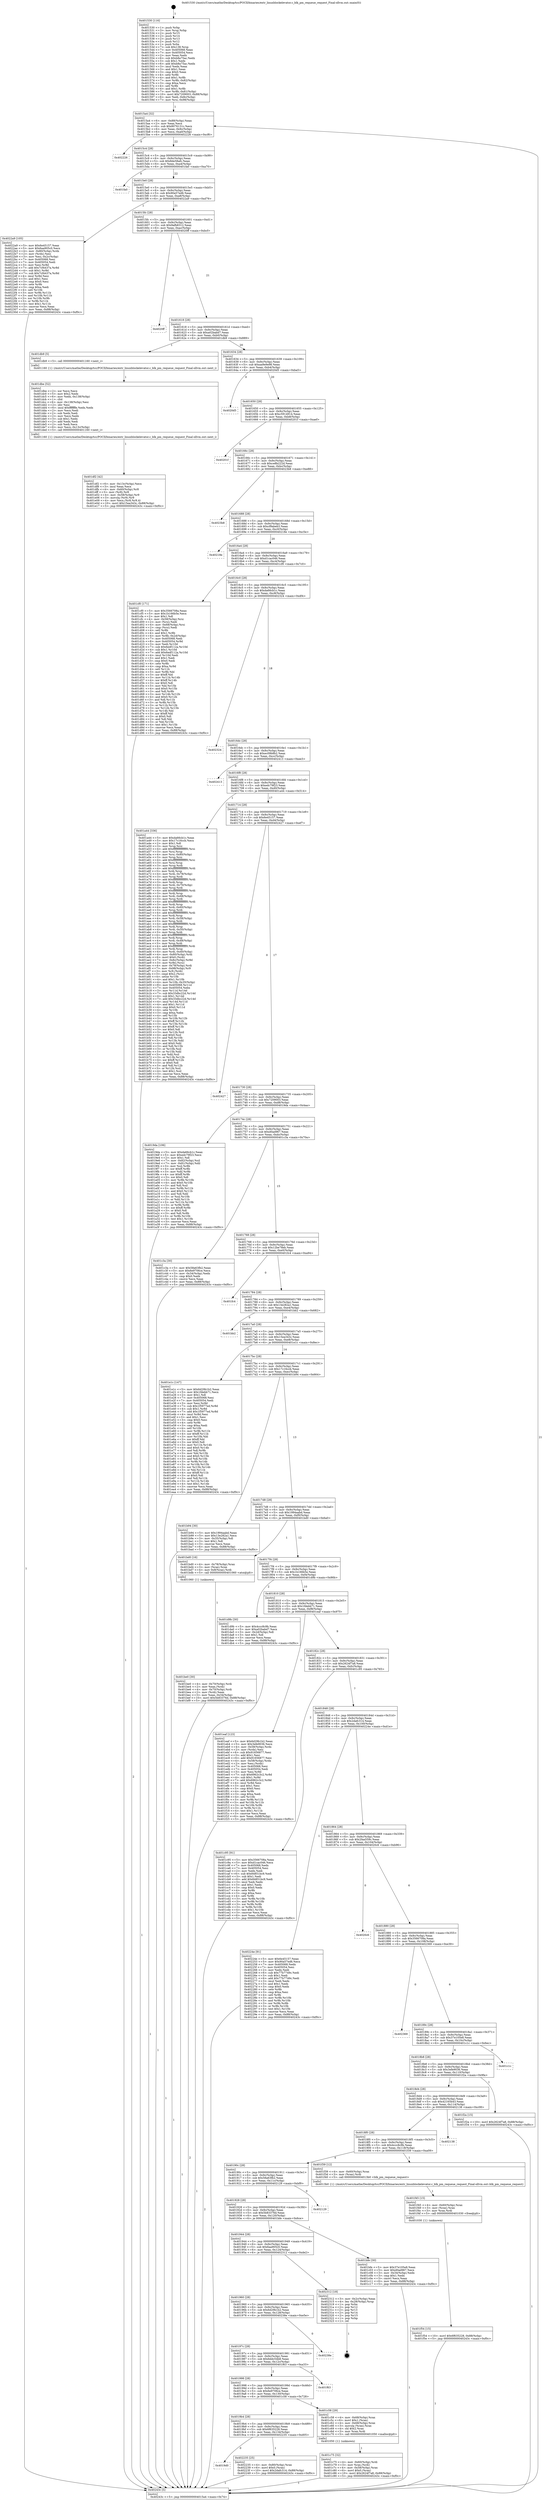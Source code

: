digraph "0x401530" {
  label = "0x401530 (/mnt/c/Users/mathe/Desktop/tcc/POCII/binaries/extr_linuxblockelevator.c_blk_pm_requeue_request_Final-ollvm.out::main(0))"
  labelloc = "t"
  node[shape=record]

  Entry [label="",width=0.3,height=0.3,shape=circle,fillcolor=black,style=filled]
  "0x4015a4" [label="{
     0x4015a4 [32]\l
     | [instrs]\l
     &nbsp;&nbsp;0x4015a4 \<+6\>: mov -0x88(%rbp),%eax\l
     &nbsp;&nbsp;0x4015aa \<+2\>: mov %eax,%ecx\l
     &nbsp;&nbsp;0x4015ac \<+6\>: sub $0x8076131c,%ecx\l
     &nbsp;&nbsp;0x4015b2 \<+6\>: mov %eax,-0x9c(%rbp)\l
     &nbsp;&nbsp;0x4015b8 \<+6\>: mov %ecx,-0xa0(%rbp)\l
     &nbsp;&nbsp;0x4015be \<+6\>: je 0000000000402226 \<main+0xcf6\>\l
  }"]
  "0x402226" [label="{
     0x402226\l
  }", style=dashed]
  "0x4015c4" [label="{
     0x4015c4 [28]\l
     | [instrs]\l
     &nbsp;&nbsp;0x4015c4 \<+5\>: jmp 00000000004015c9 \<main+0x99\>\l
     &nbsp;&nbsp;0x4015c9 \<+6\>: mov -0x9c(%rbp),%eax\l
     &nbsp;&nbsp;0x4015cf \<+5\>: sub $0x8de58afc,%eax\l
     &nbsp;&nbsp;0x4015d4 \<+6\>: mov %eax,-0xa4(%rbp)\l
     &nbsp;&nbsp;0x4015da \<+6\>: je 0000000000401fa0 \<main+0xa70\>\l
  }"]
  Exit [label="",width=0.3,height=0.3,shape=circle,fillcolor=black,style=filled,peripheries=2]
  "0x401fa0" [label="{
     0x401fa0\l
  }", style=dashed]
  "0x4015e0" [label="{
     0x4015e0 [28]\l
     | [instrs]\l
     &nbsp;&nbsp;0x4015e0 \<+5\>: jmp 00000000004015e5 \<main+0xb5\>\l
     &nbsp;&nbsp;0x4015e5 \<+6\>: mov -0x9c(%rbp),%eax\l
     &nbsp;&nbsp;0x4015eb \<+5\>: sub $0x90a57ed6,%eax\l
     &nbsp;&nbsp;0x4015f0 \<+6\>: mov %eax,-0xa8(%rbp)\l
     &nbsp;&nbsp;0x4015f6 \<+6\>: je 00000000004022a9 \<main+0xd79\>\l
  }"]
  "0x4019d0" [label="{
     0x4019d0\l
  }", style=dashed]
  "0x4022a9" [label="{
     0x4022a9 [105]\l
     | [instrs]\l
     &nbsp;&nbsp;0x4022a9 \<+5\>: mov $0x6e45157,%eax\l
     &nbsp;&nbsp;0x4022ae \<+5\>: mov $0x6aa905c0,%ecx\l
     &nbsp;&nbsp;0x4022b3 \<+4\>: mov -0x80(%rbp),%rdx\l
     &nbsp;&nbsp;0x4022b7 \<+2\>: mov (%rdx),%esi\l
     &nbsp;&nbsp;0x4022b9 \<+3\>: mov %esi,-0x2c(%rbp)\l
     &nbsp;&nbsp;0x4022bc \<+7\>: mov 0x405068,%esi\l
     &nbsp;&nbsp;0x4022c3 \<+7\>: mov 0x405054,%edi\l
     &nbsp;&nbsp;0x4022ca \<+3\>: mov %esi,%r8d\l
     &nbsp;&nbsp;0x4022cd \<+7\>: add $0x7cf4437a,%r8d\l
     &nbsp;&nbsp;0x4022d4 \<+4\>: sub $0x1,%r8d\l
     &nbsp;&nbsp;0x4022d8 \<+7\>: sub $0x7cf4437a,%r8d\l
     &nbsp;&nbsp;0x4022df \<+4\>: imul %r8d,%esi\l
     &nbsp;&nbsp;0x4022e3 \<+3\>: and $0x1,%esi\l
     &nbsp;&nbsp;0x4022e6 \<+3\>: cmp $0x0,%esi\l
     &nbsp;&nbsp;0x4022e9 \<+4\>: sete %r9b\l
     &nbsp;&nbsp;0x4022ed \<+3\>: cmp $0xa,%edi\l
     &nbsp;&nbsp;0x4022f0 \<+4\>: setl %r10b\l
     &nbsp;&nbsp;0x4022f4 \<+3\>: mov %r9b,%r11b\l
     &nbsp;&nbsp;0x4022f7 \<+3\>: and %r10b,%r11b\l
     &nbsp;&nbsp;0x4022fa \<+3\>: xor %r10b,%r9b\l
     &nbsp;&nbsp;0x4022fd \<+3\>: or %r9b,%r11b\l
     &nbsp;&nbsp;0x402300 \<+4\>: test $0x1,%r11b\l
     &nbsp;&nbsp;0x402304 \<+3\>: cmovne %ecx,%eax\l
     &nbsp;&nbsp;0x402307 \<+6\>: mov %eax,-0x88(%rbp)\l
     &nbsp;&nbsp;0x40230d \<+5\>: jmp 000000000040243c \<main+0xf0c\>\l
  }"]
  "0x4015fc" [label="{
     0x4015fc [28]\l
     | [instrs]\l
     &nbsp;&nbsp;0x4015fc \<+5\>: jmp 0000000000401601 \<main+0xd1\>\l
     &nbsp;&nbsp;0x401601 \<+6\>: mov -0x9c(%rbp),%eax\l
     &nbsp;&nbsp;0x401607 \<+5\>: sub $0x9afb8312,%eax\l
     &nbsp;&nbsp;0x40160c \<+6\>: mov %eax,-0xac(%rbp)\l
     &nbsp;&nbsp;0x401612 \<+6\>: je 00000000004020ff \<main+0xbcf\>\l
  }"]
  "0x402235" [label="{
     0x402235 [25]\l
     | [instrs]\l
     &nbsp;&nbsp;0x402235 \<+4\>: mov -0x80(%rbp),%rax\l
     &nbsp;&nbsp;0x402239 \<+6\>: movl $0x0,(%rax)\l
     &nbsp;&nbsp;0x40223f \<+10\>: movl $0x2dafc314,-0x88(%rbp)\l
     &nbsp;&nbsp;0x402249 \<+5\>: jmp 000000000040243c \<main+0xf0c\>\l
  }"]
  "0x4020ff" [label="{
     0x4020ff\l
  }", style=dashed]
  "0x401618" [label="{
     0x401618 [28]\l
     | [instrs]\l
     &nbsp;&nbsp;0x401618 \<+5\>: jmp 000000000040161d \<main+0xed\>\l
     &nbsp;&nbsp;0x40161d \<+6\>: mov -0x9c(%rbp),%eax\l
     &nbsp;&nbsp;0x401623 \<+5\>: sub $0xa02babd7,%eax\l
     &nbsp;&nbsp;0x401628 \<+6\>: mov %eax,-0xb0(%rbp)\l
     &nbsp;&nbsp;0x40162e \<+6\>: je 0000000000401db9 \<main+0x889\>\l
  }"]
  "0x401f54" [label="{
     0x401f54 [15]\l
     | [instrs]\l
     &nbsp;&nbsp;0x401f54 \<+10\>: movl $0x6f635228,-0x88(%rbp)\l
     &nbsp;&nbsp;0x401f5e \<+5\>: jmp 000000000040243c \<main+0xf0c\>\l
  }"]
  "0x401db9" [label="{
     0x401db9 [5]\l
     | [instrs]\l
     &nbsp;&nbsp;0x401db9 \<+5\>: call 0000000000401160 \<next_i\>\l
     | [calls]\l
     &nbsp;&nbsp;0x401160 \{1\} (/mnt/c/Users/mathe/Desktop/tcc/POCII/binaries/extr_linuxblockelevator.c_blk_pm_requeue_request_Final-ollvm.out::next_i)\l
  }"]
  "0x401634" [label="{
     0x401634 [28]\l
     | [instrs]\l
     &nbsp;&nbsp;0x401634 \<+5\>: jmp 0000000000401639 \<main+0x109\>\l
     &nbsp;&nbsp;0x401639 \<+6\>: mov -0x9c(%rbp),%eax\l
     &nbsp;&nbsp;0x40163f \<+5\>: sub $0xaa9e9e98,%eax\l
     &nbsp;&nbsp;0x401644 \<+6\>: mov %eax,-0xb4(%rbp)\l
     &nbsp;&nbsp;0x40164a \<+6\>: je 00000000004020d5 \<main+0xba5\>\l
  }"]
  "0x401f45" [label="{
     0x401f45 [15]\l
     | [instrs]\l
     &nbsp;&nbsp;0x401f45 \<+4\>: mov -0x60(%rbp),%rax\l
     &nbsp;&nbsp;0x401f49 \<+3\>: mov (%rax),%rax\l
     &nbsp;&nbsp;0x401f4c \<+3\>: mov %rax,%rdi\l
     &nbsp;&nbsp;0x401f4f \<+5\>: call 0000000000401030 \<free@plt\>\l
     | [calls]\l
     &nbsp;&nbsp;0x401030 \{1\} (unknown)\l
  }"]
  "0x4020d5" [label="{
     0x4020d5\l
  }", style=dashed]
  "0x401650" [label="{
     0x401650 [28]\l
     | [instrs]\l
     &nbsp;&nbsp;0x401650 \<+5\>: jmp 0000000000401655 \<main+0x125\>\l
     &nbsp;&nbsp;0x401655 \<+6\>: mov -0x9c(%rbp),%eax\l
     &nbsp;&nbsp;0x40165b \<+5\>: sub $0xc5914914,%eax\l
     &nbsp;&nbsp;0x401660 \<+6\>: mov %eax,-0xb8(%rbp)\l
     &nbsp;&nbsp;0x401666 \<+6\>: je 000000000040201f \<main+0xaef\>\l
  }"]
  "0x401df2" [label="{
     0x401df2 [42]\l
     | [instrs]\l
     &nbsp;&nbsp;0x401df2 \<+6\>: mov -0x13c(%rbp),%ecx\l
     &nbsp;&nbsp;0x401df8 \<+3\>: imul %eax,%ecx\l
     &nbsp;&nbsp;0x401dfb \<+4\>: mov -0x60(%rbp),%r8\l
     &nbsp;&nbsp;0x401dff \<+3\>: mov (%r8),%r8\l
     &nbsp;&nbsp;0x401e02 \<+4\>: mov -0x58(%rbp),%r9\l
     &nbsp;&nbsp;0x401e06 \<+3\>: movslq (%r9),%r9\l
     &nbsp;&nbsp;0x401e09 \<+4\>: mov %ecx,(%r8,%r9,4)\l
     &nbsp;&nbsp;0x401e0d \<+10\>: movl $0x15ea343c,-0x88(%rbp)\l
     &nbsp;&nbsp;0x401e17 \<+5\>: jmp 000000000040243c \<main+0xf0c\>\l
  }"]
  "0x40201f" [label="{
     0x40201f\l
  }", style=dashed]
  "0x40166c" [label="{
     0x40166c [28]\l
     | [instrs]\l
     &nbsp;&nbsp;0x40166c \<+5\>: jmp 0000000000401671 \<main+0x141\>\l
     &nbsp;&nbsp;0x401671 \<+6\>: mov -0x9c(%rbp),%eax\l
     &nbsp;&nbsp;0x401677 \<+5\>: sub $0xce8b222d,%eax\l
     &nbsp;&nbsp;0x40167c \<+6\>: mov %eax,-0xbc(%rbp)\l
     &nbsp;&nbsp;0x401682 \<+6\>: je 00000000004023b8 \<main+0xe88\>\l
  }"]
  "0x401dbe" [label="{
     0x401dbe [52]\l
     | [instrs]\l
     &nbsp;&nbsp;0x401dbe \<+2\>: xor %ecx,%ecx\l
     &nbsp;&nbsp;0x401dc0 \<+5\>: mov $0x2,%edx\l
     &nbsp;&nbsp;0x401dc5 \<+6\>: mov %edx,-0x138(%rbp)\l
     &nbsp;&nbsp;0x401dcb \<+1\>: cltd\l
     &nbsp;&nbsp;0x401dcc \<+6\>: mov -0x138(%rbp),%esi\l
     &nbsp;&nbsp;0x401dd2 \<+2\>: idiv %esi\l
     &nbsp;&nbsp;0x401dd4 \<+6\>: imul $0xfffffffe,%edx,%edx\l
     &nbsp;&nbsp;0x401dda \<+2\>: mov %ecx,%edi\l
     &nbsp;&nbsp;0x401ddc \<+2\>: sub %edx,%edi\l
     &nbsp;&nbsp;0x401dde \<+2\>: mov %ecx,%edx\l
     &nbsp;&nbsp;0x401de0 \<+3\>: sub $0x1,%edx\l
     &nbsp;&nbsp;0x401de3 \<+2\>: add %edx,%edi\l
     &nbsp;&nbsp;0x401de5 \<+2\>: sub %edi,%ecx\l
     &nbsp;&nbsp;0x401de7 \<+6\>: mov %ecx,-0x13c(%rbp)\l
     &nbsp;&nbsp;0x401ded \<+5\>: call 0000000000401160 \<next_i\>\l
     | [calls]\l
     &nbsp;&nbsp;0x401160 \{1\} (/mnt/c/Users/mathe/Desktop/tcc/POCII/binaries/extr_linuxblockelevator.c_blk_pm_requeue_request_Final-ollvm.out::next_i)\l
  }"]
  "0x4023b8" [label="{
     0x4023b8\l
  }", style=dashed]
  "0x401688" [label="{
     0x401688 [28]\l
     | [instrs]\l
     &nbsp;&nbsp;0x401688 \<+5\>: jmp 000000000040168d \<main+0x15d\>\l
     &nbsp;&nbsp;0x40168d \<+6\>: mov -0x9c(%rbp),%eax\l
     &nbsp;&nbsp;0x401693 \<+5\>: sub $0xcf9abeb3,%eax\l
     &nbsp;&nbsp;0x401698 \<+6\>: mov %eax,-0xc0(%rbp)\l
     &nbsp;&nbsp;0x40169e \<+6\>: je 000000000040218e \<main+0xc5e\>\l
  }"]
  "0x401c75" [label="{
     0x401c75 [32]\l
     | [instrs]\l
     &nbsp;&nbsp;0x401c75 \<+4\>: mov -0x60(%rbp),%rdi\l
     &nbsp;&nbsp;0x401c79 \<+3\>: mov %rax,(%rdi)\l
     &nbsp;&nbsp;0x401c7c \<+4\>: mov -0x58(%rbp),%rax\l
     &nbsp;&nbsp;0x401c80 \<+6\>: movl $0x0,(%rax)\l
     &nbsp;&nbsp;0x401c86 \<+10\>: movl $0x2624f7a8,-0x88(%rbp)\l
     &nbsp;&nbsp;0x401c90 \<+5\>: jmp 000000000040243c \<main+0xf0c\>\l
  }"]
  "0x40218e" [label="{
     0x40218e\l
  }", style=dashed]
  "0x4016a4" [label="{
     0x4016a4 [28]\l
     | [instrs]\l
     &nbsp;&nbsp;0x4016a4 \<+5\>: jmp 00000000004016a9 \<main+0x179\>\l
     &nbsp;&nbsp;0x4016a9 \<+6\>: mov -0x9c(%rbp),%eax\l
     &nbsp;&nbsp;0x4016af \<+5\>: sub $0xd1cac046,%eax\l
     &nbsp;&nbsp;0x4016b4 \<+6\>: mov %eax,-0xc4(%rbp)\l
     &nbsp;&nbsp;0x4016ba \<+6\>: je 0000000000401cf0 \<main+0x7c0\>\l
  }"]
  "0x4019b4" [label="{
     0x4019b4 [28]\l
     | [instrs]\l
     &nbsp;&nbsp;0x4019b4 \<+5\>: jmp 00000000004019b9 \<main+0x489\>\l
     &nbsp;&nbsp;0x4019b9 \<+6\>: mov -0x9c(%rbp),%eax\l
     &nbsp;&nbsp;0x4019bf \<+5\>: sub $0x6f635228,%eax\l
     &nbsp;&nbsp;0x4019c4 \<+6\>: mov %eax,-0x134(%rbp)\l
     &nbsp;&nbsp;0x4019ca \<+6\>: je 0000000000402235 \<main+0xd05\>\l
  }"]
  "0x401cf0" [label="{
     0x401cf0 [171]\l
     | [instrs]\l
     &nbsp;&nbsp;0x401cf0 \<+5\>: mov $0x3566708a,%eax\l
     &nbsp;&nbsp;0x401cf5 \<+5\>: mov $0x1b166b5e,%ecx\l
     &nbsp;&nbsp;0x401cfa \<+2\>: mov $0x1,%dl\l
     &nbsp;&nbsp;0x401cfc \<+4\>: mov -0x58(%rbp),%rsi\l
     &nbsp;&nbsp;0x401d00 \<+2\>: mov (%rsi),%edi\l
     &nbsp;&nbsp;0x401d02 \<+4\>: mov -0x68(%rbp),%rsi\l
     &nbsp;&nbsp;0x401d06 \<+2\>: cmp (%rsi),%edi\l
     &nbsp;&nbsp;0x401d08 \<+4\>: setl %r8b\l
     &nbsp;&nbsp;0x401d0c \<+4\>: and $0x1,%r8b\l
     &nbsp;&nbsp;0x401d10 \<+4\>: mov %r8b,-0x2d(%rbp)\l
     &nbsp;&nbsp;0x401d14 \<+7\>: mov 0x405068,%edi\l
     &nbsp;&nbsp;0x401d1b \<+8\>: mov 0x405054,%r9d\l
     &nbsp;&nbsp;0x401d23 \<+3\>: mov %edi,%r10d\l
     &nbsp;&nbsp;0x401d26 \<+7\>: sub $0x6edf112a,%r10d\l
     &nbsp;&nbsp;0x401d2d \<+4\>: sub $0x1,%r10d\l
     &nbsp;&nbsp;0x401d31 \<+7\>: add $0x6edf112a,%r10d\l
     &nbsp;&nbsp;0x401d38 \<+4\>: imul %r10d,%edi\l
     &nbsp;&nbsp;0x401d3c \<+3\>: and $0x1,%edi\l
     &nbsp;&nbsp;0x401d3f \<+3\>: cmp $0x0,%edi\l
     &nbsp;&nbsp;0x401d42 \<+4\>: sete %r8b\l
     &nbsp;&nbsp;0x401d46 \<+4\>: cmp $0xa,%r9d\l
     &nbsp;&nbsp;0x401d4a \<+4\>: setl %r11b\l
     &nbsp;&nbsp;0x401d4e \<+3\>: mov %r8b,%bl\l
     &nbsp;&nbsp;0x401d51 \<+3\>: xor $0xff,%bl\l
     &nbsp;&nbsp;0x401d54 \<+3\>: mov %r11b,%r14b\l
     &nbsp;&nbsp;0x401d57 \<+4\>: xor $0xff,%r14b\l
     &nbsp;&nbsp;0x401d5b \<+3\>: xor $0x0,%dl\l
     &nbsp;&nbsp;0x401d5e \<+3\>: mov %bl,%r15b\l
     &nbsp;&nbsp;0x401d61 \<+4\>: and $0x0,%r15b\l
     &nbsp;&nbsp;0x401d65 \<+3\>: and %dl,%r8b\l
     &nbsp;&nbsp;0x401d68 \<+3\>: mov %r14b,%r12b\l
     &nbsp;&nbsp;0x401d6b \<+4\>: and $0x0,%r12b\l
     &nbsp;&nbsp;0x401d6f \<+3\>: and %dl,%r11b\l
     &nbsp;&nbsp;0x401d72 \<+3\>: or %r8b,%r15b\l
     &nbsp;&nbsp;0x401d75 \<+3\>: or %r11b,%r12b\l
     &nbsp;&nbsp;0x401d78 \<+3\>: xor %r12b,%r15b\l
     &nbsp;&nbsp;0x401d7b \<+3\>: or %r14b,%bl\l
     &nbsp;&nbsp;0x401d7e \<+3\>: xor $0xff,%bl\l
     &nbsp;&nbsp;0x401d81 \<+3\>: or $0x0,%dl\l
     &nbsp;&nbsp;0x401d84 \<+2\>: and %dl,%bl\l
     &nbsp;&nbsp;0x401d86 \<+3\>: or %bl,%r15b\l
     &nbsp;&nbsp;0x401d89 \<+4\>: test $0x1,%r15b\l
     &nbsp;&nbsp;0x401d8d \<+3\>: cmovne %ecx,%eax\l
     &nbsp;&nbsp;0x401d90 \<+6\>: mov %eax,-0x88(%rbp)\l
     &nbsp;&nbsp;0x401d96 \<+5\>: jmp 000000000040243c \<main+0xf0c\>\l
  }"]
  "0x4016c0" [label="{
     0x4016c0 [28]\l
     | [instrs]\l
     &nbsp;&nbsp;0x4016c0 \<+5\>: jmp 00000000004016c5 \<main+0x195\>\l
     &nbsp;&nbsp;0x4016c5 \<+6\>: mov -0x9c(%rbp),%eax\l
     &nbsp;&nbsp;0x4016cb \<+5\>: sub $0xda66cb1c,%eax\l
     &nbsp;&nbsp;0x4016d0 \<+6\>: mov %eax,-0xc8(%rbp)\l
     &nbsp;&nbsp;0x4016d6 \<+6\>: je 0000000000402324 \<main+0xdf4\>\l
  }"]
  "0x401c58" [label="{
     0x401c58 [29]\l
     | [instrs]\l
     &nbsp;&nbsp;0x401c58 \<+4\>: mov -0x68(%rbp),%rax\l
     &nbsp;&nbsp;0x401c5c \<+6\>: movl $0x1,(%rax)\l
     &nbsp;&nbsp;0x401c62 \<+4\>: mov -0x68(%rbp),%rax\l
     &nbsp;&nbsp;0x401c66 \<+3\>: movslq (%rax),%rax\l
     &nbsp;&nbsp;0x401c69 \<+4\>: shl $0x2,%rax\l
     &nbsp;&nbsp;0x401c6d \<+3\>: mov %rax,%rdi\l
     &nbsp;&nbsp;0x401c70 \<+5\>: call 0000000000401050 \<malloc@plt\>\l
     | [calls]\l
     &nbsp;&nbsp;0x401050 \{1\} (unknown)\l
  }"]
  "0x402324" [label="{
     0x402324\l
  }", style=dashed]
  "0x4016dc" [label="{
     0x4016dc [28]\l
     | [instrs]\l
     &nbsp;&nbsp;0x4016dc \<+5\>: jmp 00000000004016e1 \<main+0x1b1\>\l
     &nbsp;&nbsp;0x4016e1 \<+6\>: mov -0x9c(%rbp),%eax\l
     &nbsp;&nbsp;0x4016e7 \<+5\>: sub $0xec09b8b2,%eax\l
     &nbsp;&nbsp;0x4016ec \<+6\>: mov %eax,-0xcc(%rbp)\l
     &nbsp;&nbsp;0x4016f2 \<+6\>: je 0000000000402413 \<main+0xee3\>\l
  }"]
  "0x401998" [label="{
     0x401998 [28]\l
     | [instrs]\l
     &nbsp;&nbsp;0x401998 \<+5\>: jmp 000000000040199d \<main+0x46d\>\l
     &nbsp;&nbsp;0x40199d \<+6\>: mov -0x9c(%rbp),%eax\l
     &nbsp;&nbsp;0x4019a3 \<+5\>: sub $0x6e9706ce,%eax\l
     &nbsp;&nbsp;0x4019a8 \<+6\>: mov %eax,-0x130(%rbp)\l
     &nbsp;&nbsp;0x4019ae \<+6\>: je 0000000000401c58 \<main+0x728\>\l
  }"]
  "0x402413" [label="{
     0x402413\l
  }", style=dashed]
  "0x4016f8" [label="{
     0x4016f8 [28]\l
     | [instrs]\l
     &nbsp;&nbsp;0x4016f8 \<+5\>: jmp 00000000004016fd \<main+0x1cd\>\l
     &nbsp;&nbsp;0x4016fd \<+6\>: mov -0x9c(%rbp),%eax\l
     &nbsp;&nbsp;0x401703 \<+5\>: sub $0xedc79f23,%eax\l
     &nbsp;&nbsp;0x401708 \<+6\>: mov %eax,-0xd0(%rbp)\l
     &nbsp;&nbsp;0x40170e \<+6\>: je 0000000000401a44 \<main+0x514\>\l
  }"]
  "0x401f63" [label="{
     0x401f63\l
  }", style=dashed]
  "0x401a44" [label="{
     0x401a44 [336]\l
     | [instrs]\l
     &nbsp;&nbsp;0x401a44 \<+5\>: mov $0xda66cb1c,%eax\l
     &nbsp;&nbsp;0x401a49 \<+5\>: mov $0x17c16ccb,%ecx\l
     &nbsp;&nbsp;0x401a4e \<+2\>: mov $0x1,%dl\l
     &nbsp;&nbsp;0x401a50 \<+3\>: mov %rsp,%rsi\l
     &nbsp;&nbsp;0x401a53 \<+4\>: add $0xfffffffffffffff0,%rsi\l
     &nbsp;&nbsp;0x401a57 \<+3\>: mov %rsi,%rsp\l
     &nbsp;&nbsp;0x401a5a \<+4\>: mov %rsi,-0x80(%rbp)\l
     &nbsp;&nbsp;0x401a5e \<+3\>: mov %rsp,%rsi\l
     &nbsp;&nbsp;0x401a61 \<+4\>: add $0xfffffffffffffff0,%rsi\l
     &nbsp;&nbsp;0x401a65 \<+3\>: mov %rsi,%rsp\l
     &nbsp;&nbsp;0x401a68 \<+3\>: mov %rsp,%rdi\l
     &nbsp;&nbsp;0x401a6b \<+4\>: add $0xfffffffffffffff0,%rdi\l
     &nbsp;&nbsp;0x401a6f \<+3\>: mov %rdi,%rsp\l
     &nbsp;&nbsp;0x401a72 \<+4\>: mov %rdi,-0x78(%rbp)\l
     &nbsp;&nbsp;0x401a76 \<+3\>: mov %rsp,%rdi\l
     &nbsp;&nbsp;0x401a79 \<+4\>: add $0xfffffffffffffff0,%rdi\l
     &nbsp;&nbsp;0x401a7d \<+3\>: mov %rdi,%rsp\l
     &nbsp;&nbsp;0x401a80 \<+4\>: mov %rdi,-0x70(%rbp)\l
     &nbsp;&nbsp;0x401a84 \<+3\>: mov %rsp,%rdi\l
     &nbsp;&nbsp;0x401a87 \<+4\>: add $0xfffffffffffffff0,%rdi\l
     &nbsp;&nbsp;0x401a8b \<+3\>: mov %rdi,%rsp\l
     &nbsp;&nbsp;0x401a8e \<+4\>: mov %rdi,-0x68(%rbp)\l
     &nbsp;&nbsp;0x401a92 \<+3\>: mov %rsp,%rdi\l
     &nbsp;&nbsp;0x401a95 \<+4\>: add $0xfffffffffffffff0,%rdi\l
     &nbsp;&nbsp;0x401a99 \<+3\>: mov %rdi,%rsp\l
     &nbsp;&nbsp;0x401a9c \<+4\>: mov %rdi,-0x60(%rbp)\l
     &nbsp;&nbsp;0x401aa0 \<+3\>: mov %rsp,%rdi\l
     &nbsp;&nbsp;0x401aa3 \<+4\>: add $0xfffffffffffffff0,%rdi\l
     &nbsp;&nbsp;0x401aa7 \<+3\>: mov %rdi,%rsp\l
     &nbsp;&nbsp;0x401aaa \<+4\>: mov %rdi,-0x58(%rbp)\l
     &nbsp;&nbsp;0x401aae \<+3\>: mov %rsp,%rdi\l
     &nbsp;&nbsp;0x401ab1 \<+4\>: add $0xfffffffffffffff0,%rdi\l
     &nbsp;&nbsp;0x401ab5 \<+3\>: mov %rdi,%rsp\l
     &nbsp;&nbsp;0x401ab8 \<+4\>: mov %rdi,-0x50(%rbp)\l
     &nbsp;&nbsp;0x401abc \<+3\>: mov %rsp,%rdi\l
     &nbsp;&nbsp;0x401abf \<+4\>: add $0xfffffffffffffff0,%rdi\l
     &nbsp;&nbsp;0x401ac3 \<+3\>: mov %rdi,%rsp\l
     &nbsp;&nbsp;0x401ac6 \<+4\>: mov %rdi,-0x48(%rbp)\l
     &nbsp;&nbsp;0x401aca \<+3\>: mov %rsp,%rdi\l
     &nbsp;&nbsp;0x401acd \<+4\>: add $0xfffffffffffffff0,%rdi\l
     &nbsp;&nbsp;0x401ad1 \<+3\>: mov %rdi,%rsp\l
     &nbsp;&nbsp;0x401ad4 \<+4\>: mov %rdi,-0x40(%rbp)\l
     &nbsp;&nbsp;0x401ad8 \<+4\>: mov -0x80(%rbp),%rdi\l
     &nbsp;&nbsp;0x401adc \<+6\>: movl $0x0,(%rdi)\l
     &nbsp;&nbsp;0x401ae2 \<+7\>: mov -0x8c(%rbp),%r8d\l
     &nbsp;&nbsp;0x401ae9 \<+3\>: mov %r8d,(%rsi)\l
     &nbsp;&nbsp;0x401aec \<+4\>: mov -0x78(%rbp),%rdi\l
     &nbsp;&nbsp;0x401af0 \<+7\>: mov -0x98(%rbp),%r9\l
     &nbsp;&nbsp;0x401af7 \<+3\>: mov %r9,(%rdi)\l
     &nbsp;&nbsp;0x401afa \<+3\>: cmpl $0x2,(%rsi)\l
     &nbsp;&nbsp;0x401afd \<+4\>: setne %r10b\l
     &nbsp;&nbsp;0x401b01 \<+4\>: and $0x1,%r10b\l
     &nbsp;&nbsp;0x401b05 \<+4\>: mov %r10b,-0x35(%rbp)\l
     &nbsp;&nbsp;0x401b09 \<+8\>: mov 0x405068,%r11d\l
     &nbsp;&nbsp;0x401b11 \<+7\>: mov 0x405054,%ebx\l
     &nbsp;&nbsp;0x401b18 \<+3\>: mov %r11d,%r14d\l
     &nbsp;&nbsp;0x401b1b \<+7\>: sub $0x33dbc22d,%r14d\l
     &nbsp;&nbsp;0x401b22 \<+4\>: sub $0x1,%r14d\l
     &nbsp;&nbsp;0x401b26 \<+7\>: add $0x33dbc22d,%r14d\l
     &nbsp;&nbsp;0x401b2d \<+4\>: imul %r14d,%r11d\l
     &nbsp;&nbsp;0x401b31 \<+4\>: and $0x1,%r11d\l
     &nbsp;&nbsp;0x401b35 \<+4\>: cmp $0x0,%r11d\l
     &nbsp;&nbsp;0x401b39 \<+4\>: sete %r10b\l
     &nbsp;&nbsp;0x401b3d \<+3\>: cmp $0xa,%ebx\l
     &nbsp;&nbsp;0x401b40 \<+4\>: setl %r15b\l
     &nbsp;&nbsp;0x401b44 \<+3\>: mov %r10b,%r12b\l
     &nbsp;&nbsp;0x401b47 \<+4\>: xor $0xff,%r12b\l
     &nbsp;&nbsp;0x401b4b \<+3\>: mov %r15b,%r13b\l
     &nbsp;&nbsp;0x401b4e \<+4\>: xor $0xff,%r13b\l
     &nbsp;&nbsp;0x401b52 \<+3\>: xor $0x0,%dl\l
     &nbsp;&nbsp;0x401b55 \<+3\>: mov %r12b,%sil\l
     &nbsp;&nbsp;0x401b58 \<+4\>: and $0x0,%sil\l
     &nbsp;&nbsp;0x401b5c \<+3\>: and %dl,%r10b\l
     &nbsp;&nbsp;0x401b5f \<+3\>: mov %r13b,%dil\l
     &nbsp;&nbsp;0x401b62 \<+4\>: and $0x0,%dil\l
     &nbsp;&nbsp;0x401b66 \<+3\>: and %dl,%r15b\l
     &nbsp;&nbsp;0x401b69 \<+3\>: or %r10b,%sil\l
     &nbsp;&nbsp;0x401b6c \<+3\>: or %r15b,%dil\l
     &nbsp;&nbsp;0x401b6f \<+3\>: xor %dil,%sil\l
     &nbsp;&nbsp;0x401b72 \<+3\>: or %r13b,%r12b\l
     &nbsp;&nbsp;0x401b75 \<+4\>: xor $0xff,%r12b\l
     &nbsp;&nbsp;0x401b79 \<+3\>: or $0x0,%dl\l
     &nbsp;&nbsp;0x401b7c \<+3\>: and %dl,%r12b\l
     &nbsp;&nbsp;0x401b7f \<+3\>: or %r12b,%sil\l
     &nbsp;&nbsp;0x401b82 \<+4\>: test $0x1,%sil\l
     &nbsp;&nbsp;0x401b86 \<+3\>: cmovne %ecx,%eax\l
     &nbsp;&nbsp;0x401b89 \<+6\>: mov %eax,-0x88(%rbp)\l
     &nbsp;&nbsp;0x401b8f \<+5\>: jmp 000000000040243c \<main+0xf0c\>\l
  }"]
  "0x401714" [label="{
     0x401714 [28]\l
     | [instrs]\l
     &nbsp;&nbsp;0x401714 \<+5\>: jmp 0000000000401719 \<main+0x1e9\>\l
     &nbsp;&nbsp;0x401719 \<+6\>: mov -0x9c(%rbp),%eax\l
     &nbsp;&nbsp;0x40171f \<+5\>: sub $0x6e45157,%eax\l
     &nbsp;&nbsp;0x401724 \<+6\>: mov %eax,-0xd4(%rbp)\l
     &nbsp;&nbsp;0x40172a \<+6\>: je 0000000000402427 \<main+0xef7\>\l
  }"]
  "0x40197c" [label="{
     0x40197c [28]\l
     | [instrs]\l
     &nbsp;&nbsp;0x40197c \<+5\>: jmp 0000000000401981 \<main+0x451\>\l
     &nbsp;&nbsp;0x401981 \<+6\>: mov -0x9c(%rbp),%eax\l
     &nbsp;&nbsp;0x401987 \<+5\>: sub $0x6ddc54b8,%eax\l
     &nbsp;&nbsp;0x40198c \<+6\>: mov %eax,-0x12c(%rbp)\l
     &nbsp;&nbsp;0x401992 \<+6\>: je 0000000000401f63 \<main+0xa33\>\l
  }"]
  "0x402427" [label="{
     0x402427\l
  }", style=dashed]
  "0x401730" [label="{
     0x401730 [28]\l
     | [instrs]\l
     &nbsp;&nbsp;0x401730 \<+5\>: jmp 0000000000401735 \<main+0x205\>\l
     &nbsp;&nbsp;0x401735 \<+6\>: mov -0x9c(%rbp),%eax\l
     &nbsp;&nbsp;0x40173b \<+5\>: sub $0x7209003,%eax\l
     &nbsp;&nbsp;0x401740 \<+6\>: mov %eax,-0xd8(%rbp)\l
     &nbsp;&nbsp;0x401746 \<+6\>: je 00000000004019da \<main+0x4aa\>\l
  }"]
  "0x40238e" [label="{
     0x40238e\l
  }", style=dashed]
  "0x4019da" [label="{
     0x4019da [106]\l
     | [instrs]\l
     &nbsp;&nbsp;0x4019da \<+5\>: mov $0xda66cb1c,%eax\l
     &nbsp;&nbsp;0x4019df \<+5\>: mov $0xedc79f23,%ecx\l
     &nbsp;&nbsp;0x4019e4 \<+2\>: mov $0x1,%dl\l
     &nbsp;&nbsp;0x4019e6 \<+7\>: mov -0x82(%rbp),%sil\l
     &nbsp;&nbsp;0x4019ed \<+7\>: mov -0x81(%rbp),%dil\l
     &nbsp;&nbsp;0x4019f4 \<+3\>: mov %sil,%r8b\l
     &nbsp;&nbsp;0x4019f7 \<+4\>: xor $0xff,%r8b\l
     &nbsp;&nbsp;0x4019fb \<+3\>: mov %dil,%r9b\l
     &nbsp;&nbsp;0x4019fe \<+4\>: xor $0xff,%r9b\l
     &nbsp;&nbsp;0x401a02 \<+3\>: xor $0x0,%dl\l
     &nbsp;&nbsp;0x401a05 \<+3\>: mov %r8b,%r10b\l
     &nbsp;&nbsp;0x401a08 \<+4\>: and $0x0,%r10b\l
     &nbsp;&nbsp;0x401a0c \<+3\>: and %dl,%sil\l
     &nbsp;&nbsp;0x401a0f \<+3\>: mov %r9b,%r11b\l
     &nbsp;&nbsp;0x401a12 \<+4\>: and $0x0,%r11b\l
     &nbsp;&nbsp;0x401a16 \<+3\>: and %dl,%dil\l
     &nbsp;&nbsp;0x401a19 \<+3\>: or %sil,%r10b\l
     &nbsp;&nbsp;0x401a1c \<+3\>: or %dil,%r11b\l
     &nbsp;&nbsp;0x401a1f \<+3\>: xor %r11b,%r10b\l
     &nbsp;&nbsp;0x401a22 \<+3\>: or %r9b,%r8b\l
     &nbsp;&nbsp;0x401a25 \<+4\>: xor $0xff,%r8b\l
     &nbsp;&nbsp;0x401a29 \<+3\>: or $0x0,%dl\l
     &nbsp;&nbsp;0x401a2c \<+3\>: and %dl,%r8b\l
     &nbsp;&nbsp;0x401a2f \<+3\>: or %r8b,%r10b\l
     &nbsp;&nbsp;0x401a32 \<+4\>: test $0x1,%r10b\l
     &nbsp;&nbsp;0x401a36 \<+3\>: cmovne %ecx,%eax\l
     &nbsp;&nbsp;0x401a39 \<+6\>: mov %eax,-0x88(%rbp)\l
     &nbsp;&nbsp;0x401a3f \<+5\>: jmp 000000000040243c \<main+0xf0c\>\l
  }"]
  "0x40174c" [label="{
     0x40174c [28]\l
     | [instrs]\l
     &nbsp;&nbsp;0x40174c \<+5\>: jmp 0000000000401751 \<main+0x221\>\l
     &nbsp;&nbsp;0x401751 \<+6\>: mov -0x9c(%rbp),%eax\l
     &nbsp;&nbsp;0x401757 \<+5\>: sub $0xd0ad967,%eax\l
     &nbsp;&nbsp;0x40175c \<+6\>: mov %eax,-0xdc(%rbp)\l
     &nbsp;&nbsp;0x401762 \<+6\>: je 0000000000401c3a \<main+0x70a\>\l
  }"]
  "0x40243c" [label="{
     0x40243c [5]\l
     | [instrs]\l
     &nbsp;&nbsp;0x40243c \<+5\>: jmp 00000000004015a4 \<main+0x74\>\l
  }"]
  "0x401530" [label="{
     0x401530 [116]\l
     | [instrs]\l
     &nbsp;&nbsp;0x401530 \<+1\>: push %rbp\l
     &nbsp;&nbsp;0x401531 \<+3\>: mov %rsp,%rbp\l
     &nbsp;&nbsp;0x401534 \<+2\>: push %r15\l
     &nbsp;&nbsp;0x401536 \<+2\>: push %r14\l
     &nbsp;&nbsp;0x401538 \<+2\>: push %r13\l
     &nbsp;&nbsp;0x40153a \<+2\>: push %r12\l
     &nbsp;&nbsp;0x40153c \<+1\>: push %rbx\l
     &nbsp;&nbsp;0x40153d \<+7\>: sub $0x138,%rsp\l
     &nbsp;&nbsp;0x401544 \<+7\>: mov 0x405068,%eax\l
     &nbsp;&nbsp;0x40154b \<+7\>: mov 0x405054,%ecx\l
     &nbsp;&nbsp;0x401552 \<+2\>: mov %eax,%edx\l
     &nbsp;&nbsp;0x401554 \<+6\>: sub $0xb8a75ac,%edx\l
     &nbsp;&nbsp;0x40155a \<+3\>: sub $0x1,%edx\l
     &nbsp;&nbsp;0x40155d \<+6\>: add $0xb8a75ac,%edx\l
     &nbsp;&nbsp;0x401563 \<+3\>: imul %edx,%eax\l
     &nbsp;&nbsp;0x401566 \<+3\>: and $0x1,%eax\l
     &nbsp;&nbsp;0x401569 \<+3\>: cmp $0x0,%eax\l
     &nbsp;&nbsp;0x40156c \<+4\>: sete %r8b\l
     &nbsp;&nbsp;0x401570 \<+4\>: and $0x1,%r8b\l
     &nbsp;&nbsp;0x401574 \<+7\>: mov %r8b,-0x82(%rbp)\l
     &nbsp;&nbsp;0x40157b \<+3\>: cmp $0xa,%ecx\l
     &nbsp;&nbsp;0x40157e \<+4\>: setl %r8b\l
     &nbsp;&nbsp;0x401582 \<+4\>: and $0x1,%r8b\l
     &nbsp;&nbsp;0x401586 \<+7\>: mov %r8b,-0x81(%rbp)\l
     &nbsp;&nbsp;0x40158d \<+10\>: movl $0x7209003,-0x88(%rbp)\l
     &nbsp;&nbsp;0x401597 \<+6\>: mov %edi,-0x8c(%rbp)\l
     &nbsp;&nbsp;0x40159d \<+7\>: mov %rsi,-0x98(%rbp)\l
  }"]
  "0x401960" [label="{
     0x401960 [28]\l
     | [instrs]\l
     &nbsp;&nbsp;0x401960 \<+5\>: jmp 0000000000401965 \<main+0x435\>\l
     &nbsp;&nbsp;0x401965 \<+6\>: mov -0x9c(%rbp),%eax\l
     &nbsp;&nbsp;0x40196b \<+5\>: sub $0x6d29b1b2,%eax\l
     &nbsp;&nbsp;0x401970 \<+6\>: mov %eax,-0x128(%rbp)\l
     &nbsp;&nbsp;0x401976 \<+6\>: je 000000000040238e \<main+0xe5e\>\l
  }"]
  "0x402312" [label="{
     0x402312 [18]\l
     | [instrs]\l
     &nbsp;&nbsp;0x402312 \<+3\>: mov -0x2c(%rbp),%eax\l
     &nbsp;&nbsp;0x402315 \<+4\>: lea -0x28(%rbp),%rsp\l
     &nbsp;&nbsp;0x402319 \<+1\>: pop %rbx\l
     &nbsp;&nbsp;0x40231a \<+2\>: pop %r12\l
     &nbsp;&nbsp;0x40231c \<+2\>: pop %r13\l
     &nbsp;&nbsp;0x40231e \<+2\>: pop %r14\l
     &nbsp;&nbsp;0x402320 \<+2\>: pop %r15\l
     &nbsp;&nbsp;0x402322 \<+1\>: pop %rbp\l
     &nbsp;&nbsp;0x402323 \<+1\>: ret\l
  }"]
  "0x401c3a" [label="{
     0x401c3a [30]\l
     | [instrs]\l
     &nbsp;&nbsp;0x401c3a \<+5\>: mov $0x58a63fb2,%eax\l
     &nbsp;&nbsp;0x401c3f \<+5\>: mov $0x6e9706ce,%ecx\l
     &nbsp;&nbsp;0x401c44 \<+3\>: mov -0x34(%rbp),%edx\l
     &nbsp;&nbsp;0x401c47 \<+3\>: cmp $0x0,%edx\l
     &nbsp;&nbsp;0x401c4a \<+3\>: cmove %ecx,%eax\l
     &nbsp;&nbsp;0x401c4d \<+6\>: mov %eax,-0x88(%rbp)\l
     &nbsp;&nbsp;0x401c53 \<+5\>: jmp 000000000040243c \<main+0xf0c\>\l
  }"]
  "0x401768" [label="{
     0x401768 [28]\l
     | [instrs]\l
     &nbsp;&nbsp;0x401768 \<+5\>: jmp 000000000040176d \<main+0x23d\>\l
     &nbsp;&nbsp;0x40176d \<+6\>: mov -0x9c(%rbp),%eax\l
     &nbsp;&nbsp;0x401773 \<+5\>: sub $0x12be78eb,%eax\l
     &nbsp;&nbsp;0x401778 \<+6\>: mov %eax,-0xe0(%rbp)\l
     &nbsp;&nbsp;0x40177e \<+6\>: je 0000000000401fc4 \<main+0xa94\>\l
  }"]
  "0x401944" [label="{
     0x401944 [28]\l
     | [instrs]\l
     &nbsp;&nbsp;0x401944 \<+5\>: jmp 0000000000401949 \<main+0x419\>\l
     &nbsp;&nbsp;0x401949 \<+6\>: mov -0x9c(%rbp),%eax\l
     &nbsp;&nbsp;0x40194f \<+5\>: sub $0x6aa905c0,%eax\l
     &nbsp;&nbsp;0x401954 \<+6\>: mov %eax,-0x124(%rbp)\l
     &nbsp;&nbsp;0x40195a \<+6\>: je 0000000000402312 \<main+0xde2\>\l
  }"]
  "0x401fc4" [label="{
     0x401fc4\l
  }", style=dashed]
  "0x401784" [label="{
     0x401784 [28]\l
     | [instrs]\l
     &nbsp;&nbsp;0x401784 \<+5\>: jmp 0000000000401789 \<main+0x259\>\l
     &nbsp;&nbsp;0x401789 \<+6\>: mov -0x9c(%rbp),%eax\l
     &nbsp;&nbsp;0x40178f \<+5\>: sub $0x13e282a1,%eax\l
     &nbsp;&nbsp;0x401794 \<+6\>: mov %eax,-0xe4(%rbp)\l
     &nbsp;&nbsp;0x40179a \<+6\>: je 0000000000401bb2 \<main+0x682\>\l
  }"]
  "0x401bfe" [label="{
     0x401bfe [30]\l
     | [instrs]\l
     &nbsp;&nbsp;0x401bfe \<+5\>: mov $0x37e105e8,%eax\l
     &nbsp;&nbsp;0x401c03 \<+5\>: mov $0xd0ad967,%ecx\l
     &nbsp;&nbsp;0x401c08 \<+3\>: mov -0x34(%rbp),%edx\l
     &nbsp;&nbsp;0x401c0b \<+3\>: cmp $0x1,%edx\l
     &nbsp;&nbsp;0x401c0e \<+3\>: cmovl %ecx,%eax\l
     &nbsp;&nbsp;0x401c11 \<+6\>: mov %eax,-0x88(%rbp)\l
     &nbsp;&nbsp;0x401c17 \<+5\>: jmp 000000000040243c \<main+0xf0c\>\l
  }"]
  "0x401bb2" [label="{
     0x401bb2\l
  }", style=dashed]
  "0x4017a0" [label="{
     0x4017a0 [28]\l
     | [instrs]\l
     &nbsp;&nbsp;0x4017a0 \<+5\>: jmp 00000000004017a5 \<main+0x275\>\l
     &nbsp;&nbsp;0x4017a5 \<+6\>: mov -0x9c(%rbp),%eax\l
     &nbsp;&nbsp;0x4017ab \<+5\>: sub $0x15ea343c,%eax\l
     &nbsp;&nbsp;0x4017b0 \<+6\>: mov %eax,-0xe8(%rbp)\l
     &nbsp;&nbsp;0x4017b6 \<+6\>: je 0000000000401e1c \<main+0x8ec\>\l
  }"]
  "0x401928" [label="{
     0x401928 [28]\l
     | [instrs]\l
     &nbsp;&nbsp;0x401928 \<+5\>: jmp 000000000040192d \<main+0x3fd\>\l
     &nbsp;&nbsp;0x40192d \<+6\>: mov -0x9c(%rbp),%eax\l
     &nbsp;&nbsp;0x401933 \<+5\>: sub $0x5b83376d,%eax\l
     &nbsp;&nbsp;0x401938 \<+6\>: mov %eax,-0x120(%rbp)\l
     &nbsp;&nbsp;0x40193e \<+6\>: je 0000000000401bfe \<main+0x6ce\>\l
  }"]
  "0x401e1c" [label="{
     0x401e1c [147]\l
     | [instrs]\l
     &nbsp;&nbsp;0x401e1c \<+5\>: mov $0x6d29b1b2,%eax\l
     &nbsp;&nbsp;0x401e21 \<+5\>: mov $0x1fdebb71,%ecx\l
     &nbsp;&nbsp;0x401e26 \<+2\>: mov $0x1,%dl\l
     &nbsp;&nbsp;0x401e28 \<+7\>: mov 0x405068,%esi\l
     &nbsp;&nbsp;0x401e2f \<+7\>: mov 0x405054,%edi\l
     &nbsp;&nbsp;0x401e36 \<+3\>: mov %esi,%r8d\l
     &nbsp;&nbsp;0x401e39 \<+7\>: sub $0x1f5977ed,%r8d\l
     &nbsp;&nbsp;0x401e40 \<+4\>: sub $0x1,%r8d\l
     &nbsp;&nbsp;0x401e44 \<+7\>: add $0x1f5977ed,%r8d\l
     &nbsp;&nbsp;0x401e4b \<+4\>: imul %r8d,%esi\l
     &nbsp;&nbsp;0x401e4f \<+3\>: and $0x1,%esi\l
     &nbsp;&nbsp;0x401e52 \<+3\>: cmp $0x0,%esi\l
     &nbsp;&nbsp;0x401e55 \<+4\>: sete %r9b\l
     &nbsp;&nbsp;0x401e59 \<+3\>: cmp $0xa,%edi\l
     &nbsp;&nbsp;0x401e5c \<+4\>: setl %r10b\l
     &nbsp;&nbsp;0x401e60 \<+3\>: mov %r9b,%r11b\l
     &nbsp;&nbsp;0x401e63 \<+4\>: xor $0xff,%r11b\l
     &nbsp;&nbsp;0x401e67 \<+3\>: mov %r10b,%bl\l
     &nbsp;&nbsp;0x401e6a \<+3\>: xor $0xff,%bl\l
     &nbsp;&nbsp;0x401e6d \<+3\>: xor $0x0,%dl\l
     &nbsp;&nbsp;0x401e70 \<+3\>: mov %r11b,%r14b\l
     &nbsp;&nbsp;0x401e73 \<+4\>: and $0x0,%r14b\l
     &nbsp;&nbsp;0x401e77 \<+3\>: and %dl,%r9b\l
     &nbsp;&nbsp;0x401e7a \<+3\>: mov %bl,%r15b\l
     &nbsp;&nbsp;0x401e7d \<+4\>: and $0x0,%r15b\l
     &nbsp;&nbsp;0x401e81 \<+3\>: and %dl,%r10b\l
     &nbsp;&nbsp;0x401e84 \<+3\>: or %r9b,%r14b\l
     &nbsp;&nbsp;0x401e87 \<+3\>: or %r10b,%r15b\l
     &nbsp;&nbsp;0x401e8a \<+3\>: xor %r15b,%r14b\l
     &nbsp;&nbsp;0x401e8d \<+3\>: or %bl,%r11b\l
     &nbsp;&nbsp;0x401e90 \<+4\>: xor $0xff,%r11b\l
     &nbsp;&nbsp;0x401e94 \<+3\>: or $0x0,%dl\l
     &nbsp;&nbsp;0x401e97 \<+3\>: and %dl,%r11b\l
     &nbsp;&nbsp;0x401e9a \<+3\>: or %r11b,%r14b\l
     &nbsp;&nbsp;0x401e9d \<+4\>: test $0x1,%r14b\l
     &nbsp;&nbsp;0x401ea1 \<+3\>: cmovne %ecx,%eax\l
     &nbsp;&nbsp;0x401ea4 \<+6\>: mov %eax,-0x88(%rbp)\l
     &nbsp;&nbsp;0x401eaa \<+5\>: jmp 000000000040243c \<main+0xf0c\>\l
  }"]
  "0x4017bc" [label="{
     0x4017bc [28]\l
     | [instrs]\l
     &nbsp;&nbsp;0x4017bc \<+5\>: jmp 00000000004017c1 \<main+0x291\>\l
     &nbsp;&nbsp;0x4017c1 \<+6\>: mov -0x9c(%rbp),%eax\l
     &nbsp;&nbsp;0x4017c7 \<+5\>: sub $0x17c16ccb,%eax\l
     &nbsp;&nbsp;0x4017cc \<+6\>: mov %eax,-0xec(%rbp)\l
     &nbsp;&nbsp;0x4017d2 \<+6\>: je 0000000000401b94 \<main+0x664\>\l
  }"]
  "0x402129" [label="{
     0x402129\l
  }", style=dashed]
  "0x401b94" [label="{
     0x401b94 [30]\l
     | [instrs]\l
     &nbsp;&nbsp;0x401b94 \<+5\>: mov $0x1994aabd,%eax\l
     &nbsp;&nbsp;0x401b99 \<+5\>: mov $0x13e282a1,%ecx\l
     &nbsp;&nbsp;0x401b9e \<+3\>: mov -0x35(%rbp),%dl\l
     &nbsp;&nbsp;0x401ba1 \<+3\>: test $0x1,%dl\l
     &nbsp;&nbsp;0x401ba4 \<+3\>: cmovne %ecx,%eax\l
     &nbsp;&nbsp;0x401ba7 \<+6\>: mov %eax,-0x88(%rbp)\l
     &nbsp;&nbsp;0x401bad \<+5\>: jmp 000000000040243c \<main+0xf0c\>\l
  }"]
  "0x4017d8" [label="{
     0x4017d8 [28]\l
     | [instrs]\l
     &nbsp;&nbsp;0x4017d8 \<+5\>: jmp 00000000004017dd \<main+0x2ad\>\l
     &nbsp;&nbsp;0x4017dd \<+6\>: mov -0x9c(%rbp),%eax\l
     &nbsp;&nbsp;0x4017e3 \<+5\>: sub $0x1994aabd,%eax\l
     &nbsp;&nbsp;0x4017e8 \<+6\>: mov %eax,-0xf0(%rbp)\l
     &nbsp;&nbsp;0x4017ee \<+6\>: je 0000000000401bd0 \<main+0x6a0\>\l
  }"]
  "0x40190c" [label="{
     0x40190c [28]\l
     | [instrs]\l
     &nbsp;&nbsp;0x40190c \<+5\>: jmp 0000000000401911 \<main+0x3e1\>\l
     &nbsp;&nbsp;0x401911 \<+6\>: mov -0x9c(%rbp),%eax\l
     &nbsp;&nbsp;0x401917 \<+5\>: sub $0x58a63fb2,%eax\l
     &nbsp;&nbsp;0x40191c \<+6\>: mov %eax,-0x11c(%rbp)\l
     &nbsp;&nbsp;0x401922 \<+6\>: je 0000000000402129 \<main+0xbf9\>\l
  }"]
  "0x401bd0" [label="{
     0x401bd0 [16]\l
     | [instrs]\l
     &nbsp;&nbsp;0x401bd0 \<+4\>: mov -0x78(%rbp),%rax\l
     &nbsp;&nbsp;0x401bd4 \<+3\>: mov (%rax),%rax\l
     &nbsp;&nbsp;0x401bd7 \<+4\>: mov 0x8(%rax),%rdi\l
     &nbsp;&nbsp;0x401bdb \<+5\>: call 0000000000401060 \<atoi@plt\>\l
     | [calls]\l
     &nbsp;&nbsp;0x401060 \{1\} (unknown)\l
  }"]
  "0x4017f4" [label="{
     0x4017f4 [28]\l
     | [instrs]\l
     &nbsp;&nbsp;0x4017f4 \<+5\>: jmp 00000000004017f9 \<main+0x2c9\>\l
     &nbsp;&nbsp;0x4017f9 \<+6\>: mov -0x9c(%rbp),%eax\l
     &nbsp;&nbsp;0x4017ff \<+5\>: sub $0x1b166b5e,%eax\l
     &nbsp;&nbsp;0x401804 \<+6\>: mov %eax,-0xf4(%rbp)\l
     &nbsp;&nbsp;0x40180a \<+6\>: je 0000000000401d9b \<main+0x86b\>\l
  }"]
  "0x401be0" [label="{
     0x401be0 [30]\l
     | [instrs]\l
     &nbsp;&nbsp;0x401be0 \<+4\>: mov -0x70(%rbp),%rdi\l
     &nbsp;&nbsp;0x401be4 \<+2\>: mov %eax,(%rdi)\l
     &nbsp;&nbsp;0x401be6 \<+4\>: mov -0x70(%rbp),%rdi\l
     &nbsp;&nbsp;0x401bea \<+2\>: mov (%rdi),%eax\l
     &nbsp;&nbsp;0x401bec \<+3\>: mov %eax,-0x34(%rbp)\l
     &nbsp;&nbsp;0x401bef \<+10\>: movl $0x5b83376d,-0x88(%rbp)\l
     &nbsp;&nbsp;0x401bf9 \<+5\>: jmp 000000000040243c \<main+0xf0c\>\l
  }"]
  "0x401f39" [label="{
     0x401f39 [12]\l
     | [instrs]\l
     &nbsp;&nbsp;0x401f39 \<+4\>: mov -0x60(%rbp),%rax\l
     &nbsp;&nbsp;0x401f3d \<+3\>: mov (%rax),%rdi\l
     &nbsp;&nbsp;0x401f40 \<+5\>: call 00000000004013b0 \<blk_pm_requeue_request\>\l
     | [calls]\l
     &nbsp;&nbsp;0x4013b0 \{1\} (/mnt/c/Users/mathe/Desktop/tcc/POCII/binaries/extr_linuxblockelevator.c_blk_pm_requeue_request_Final-ollvm.out::blk_pm_requeue_request)\l
  }"]
  "0x401d9b" [label="{
     0x401d9b [30]\l
     | [instrs]\l
     &nbsp;&nbsp;0x401d9b \<+5\>: mov $0x4ccc8c9b,%eax\l
     &nbsp;&nbsp;0x401da0 \<+5\>: mov $0xa02babd7,%ecx\l
     &nbsp;&nbsp;0x401da5 \<+3\>: mov -0x2d(%rbp),%dl\l
     &nbsp;&nbsp;0x401da8 \<+3\>: test $0x1,%dl\l
     &nbsp;&nbsp;0x401dab \<+3\>: cmovne %ecx,%eax\l
     &nbsp;&nbsp;0x401dae \<+6\>: mov %eax,-0x88(%rbp)\l
     &nbsp;&nbsp;0x401db4 \<+5\>: jmp 000000000040243c \<main+0xf0c\>\l
  }"]
  "0x401810" [label="{
     0x401810 [28]\l
     | [instrs]\l
     &nbsp;&nbsp;0x401810 \<+5\>: jmp 0000000000401815 \<main+0x2e5\>\l
     &nbsp;&nbsp;0x401815 \<+6\>: mov -0x9c(%rbp),%eax\l
     &nbsp;&nbsp;0x40181b \<+5\>: sub $0x1fdebb71,%eax\l
     &nbsp;&nbsp;0x401820 \<+6\>: mov %eax,-0xf8(%rbp)\l
     &nbsp;&nbsp;0x401826 \<+6\>: je 0000000000401eaf \<main+0x97f\>\l
  }"]
  "0x4018f0" [label="{
     0x4018f0 [28]\l
     | [instrs]\l
     &nbsp;&nbsp;0x4018f0 \<+5\>: jmp 00000000004018f5 \<main+0x3c5\>\l
     &nbsp;&nbsp;0x4018f5 \<+6\>: mov -0x9c(%rbp),%eax\l
     &nbsp;&nbsp;0x4018fb \<+5\>: sub $0x4ccc8c9b,%eax\l
     &nbsp;&nbsp;0x401900 \<+6\>: mov %eax,-0x118(%rbp)\l
     &nbsp;&nbsp;0x401906 \<+6\>: je 0000000000401f39 \<main+0xa09\>\l
  }"]
  "0x401eaf" [label="{
     0x401eaf [123]\l
     | [instrs]\l
     &nbsp;&nbsp;0x401eaf \<+5\>: mov $0x6d29b1b2,%eax\l
     &nbsp;&nbsp;0x401eb4 \<+5\>: mov $0x3efe9036,%ecx\l
     &nbsp;&nbsp;0x401eb9 \<+4\>: mov -0x58(%rbp),%rdx\l
     &nbsp;&nbsp;0x401ebd \<+2\>: mov (%rdx),%esi\l
     &nbsp;&nbsp;0x401ebf \<+6\>: sub $0x91656877,%esi\l
     &nbsp;&nbsp;0x401ec5 \<+3\>: add $0x1,%esi\l
     &nbsp;&nbsp;0x401ec8 \<+6\>: add $0x91656877,%esi\l
     &nbsp;&nbsp;0x401ece \<+4\>: mov -0x58(%rbp),%rdx\l
     &nbsp;&nbsp;0x401ed2 \<+2\>: mov %esi,(%rdx)\l
     &nbsp;&nbsp;0x401ed4 \<+7\>: mov 0x405068,%esi\l
     &nbsp;&nbsp;0x401edb \<+7\>: mov 0x405054,%edi\l
     &nbsp;&nbsp;0x401ee2 \<+3\>: mov %esi,%r8d\l
     &nbsp;&nbsp;0x401ee5 \<+7\>: sub $0x6962c3c2,%r8d\l
     &nbsp;&nbsp;0x401eec \<+4\>: sub $0x1,%r8d\l
     &nbsp;&nbsp;0x401ef0 \<+7\>: add $0x6962c3c2,%r8d\l
     &nbsp;&nbsp;0x401ef7 \<+4\>: imul %r8d,%esi\l
     &nbsp;&nbsp;0x401efb \<+3\>: and $0x1,%esi\l
     &nbsp;&nbsp;0x401efe \<+3\>: cmp $0x0,%esi\l
     &nbsp;&nbsp;0x401f01 \<+4\>: sete %r9b\l
     &nbsp;&nbsp;0x401f05 \<+3\>: cmp $0xa,%edi\l
     &nbsp;&nbsp;0x401f08 \<+4\>: setl %r10b\l
     &nbsp;&nbsp;0x401f0c \<+3\>: mov %r9b,%r11b\l
     &nbsp;&nbsp;0x401f0f \<+3\>: and %r10b,%r11b\l
     &nbsp;&nbsp;0x401f12 \<+3\>: xor %r10b,%r9b\l
     &nbsp;&nbsp;0x401f15 \<+3\>: or %r9b,%r11b\l
     &nbsp;&nbsp;0x401f18 \<+4\>: test $0x1,%r11b\l
     &nbsp;&nbsp;0x401f1c \<+3\>: cmovne %ecx,%eax\l
     &nbsp;&nbsp;0x401f1f \<+6\>: mov %eax,-0x88(%rbp)\l
     &nbsp;&nbsp;0x401f25 \<+5\>: jmp 000000000040243c \<main+0xf0c\>\l
  }"]
  "0x40182c" [label="{
     0x40182c [28]\l
     | [instrs]\l
     &nbsp;&nbsp;0x40182c \<+5\>: jmp 0000000000401831 \<main+0x301\>\l
     &nbsp;&nbsp;0x401831 \<+6\>: mov -0x9c(%rbp),%eax\l
     &nbsp;&nbsp;0x401837 \<+5\>: sub $0x2624f7a8,%eax\l
     &nbsp;&nbsp;0x40183c \<+6\>: mov %eax,-0xfc(%rbp)\l
     &nbsp;&nbsp;0x401842 \<+6\>: je 0000000000401c95 \<main+0x765\>\l
  }"]
  "0x402138" [label="{
     0x402138\l
  }", style=dashed]
  "0x401c95" [label="{
     0x401c95 [91]\l
     | [instrs]\l
     &nbsp;&nbsp;0x401c95 \<+5\>: mov $0x3566708a,%eax\l
     &nbsp;&nbsp;0x401c9a \<+5\>: mov $0xd1cac046,%ecx\l
     &nbsp;&nbsp;0x401c9f \<+7\>: mov 0x405068,%edx\l
     &nbsp;&nbsp;0x401ca6 \<+7\>: mov 0x405054,%esi\l
     &nbsp;&nbsp;0x401cad \<+2\>: mov %edx,%edi\l
     &nbsp;&nbsp;0x401caf \<+6\>: sub $0x84851bc9,%edi\l
     &nbsp;&nbsp;0x401cb5 \<+3\>: sub $0x1,%edi\l
     &nbsp;&nbsp;0x401cb8 \<+6\>: add $0x84851bc9,%edi\l
     &nbsp;&nbsp;0x401cbe \<+3\>: imul %edi,%edx\l
     &nbsp;&nbsp;0x401cc1 \<+3\>: and $0x1,%edx\l
     &nbsp;&nbsp;0x401cc4 \<+3\>: cmp $0x0,%edx\l
     &nbsp;&nbsp;0x401cc7 \<+4\>: sete %r8b\l
     &nbsp;&nbsp;0x401ccb \<+3\>: cmp $0xa,%esi\l
     &nbsp;&nbsp;0x401cce \<+4\>: setl %r9b\l
     &nbsp;&nbsp;0x401cd2 \<+3\>: mov %r8b,%r10b\l
     &nbsp;&nbsp;0x401cd5 \<+3\>: and %r9b,%r10b\l
     &nbsp;&nbsp;0x401cd8 \<+3\>: xor %r9b,%r8b\l
     &nbsp;&nbsp;0x401cdb \<+3\>: or %r8b,%r10b\l
     &nbsp;&nbsp;0x401cde \<+4\>: test $0x1,%r10b\l
     &nbsp;&nbsp;0x401ce2 \<+3\>: cmovne %ecx,%eax\l
     &nbsp;&nbsp;0x401ce5 \<+6\>: mov %eax,-0x88(%rbp)\l
     &nbsp;&nbsp;0x401ceb \<+5\>: jmp 000000000040243c \<main+0xf0c\>\l
  }"]
  "0x401848" [label="{
     0x401848 [28]\l
     | [instrs]\l
     &nbsp;&nbsp;0x401848 \<+5\>: jmp 000000000040184d \<main+0x31d\>\l
     &nbsp;&nbsp;0x40184d \<+6\>: mov -0x9c(%rbp),%eax\l
     &nbsp;&nbsp;0x401853 \<+5\>: sub $0x2dafc314,%eax\l
     &nbsp;&nbsp;0x401858 \<+6\>: mov %eax,-0x100(%rbp)\l
     &nbsp;&nbsp;0x40185e \<+6\>: je 000000000040224e \<main+0xd1e\>\l
  }"]
  "0x4018d4" [label="{
     0x4018d4 [28]\l
     | [instrs]\l
     &nbsp;&nbsp;0x4018d4 \<+5\>: jmp 00000000004018d9 \<main+0x3a9\>\l
     &nbsp;&nbsp;0x4018d9 \<+6\>: mov -0x9c(%rbp),%eax\l
     &nbsp;&nbsp;0x4018df \<+5\>: sub $0x42165b43,%eax\l
     &nbsp;&nbsp;0x4018e4 \<+6\>: mov %eax,-0x114(%rbp)\l
     &nbsp;&nbsp;0x4018ea \<+6\>: je 0000000000402138 \<main+0xc08\>\l
  }"]
  "0x40224e" [label="{
     0x40224e [91]\l
     | [instrs]\l
     &nbsp;&nbsp;0x40224e \<+5\>: mov $0x6e45157,%eax\l
     &nbsp;&nbsp;0x402253 \<+5\>: mov $0x90a57ed6,%ecx\l
     &nbsp;&nbsp;0x402258 \<+7\>: mov 0x405068,%edx\l
     &nbsp;&nbsp;0x40225f \<+7\>: mov 0x405054,%esi\l
     &nbsp;&nbsp;0x402266 \<+2\>: mov %edx,%edi\l
     &nbsp;&nbsp;0x402268 \<+6\>: sub $0x77b7749c,%edi\l
     &nbsp;&nbsp;0x40226e \<+3\>: sub $0x1,%edi\l
     &nbsp;&nbsp;0x402271 \<+6\>: add $0x77b7749c,%edi\l
     &nbsp;&nbsp;0x402277 \<+3\>: imul %edi,%edx\l
     &nbsp;&nbsp;0x40227a \<+3\>: and $0x1,%edx\l
     &nbsp;&nbsp;0x40227d \<+3\>: cmp $0x0,%edx\l
     &nbsp;&nbsp;0x402280 \<+4\>: sete %r8b\l
     &nbsp;&nbsp;0x402284 \<+3\>: cmp $0xa,%esi\l
     &nbsp;&nbsp;0x402287 \<+4\>: setl %r9b\l
     &nbsp;&nbsp;0x40228b \<+3\>: mov %r8b,%r10b\l
     &nbsp;&nbsp;0x40228e \<+3\>: and %r9b,%r10b\l
     &nbsp;&nbsp;0x402291 \<+3\>: xor %r9b,%r8b\l
     &nbsp;&nbsp;0x402294 \<+3\>: or %r8b,%r10b\l
     &nbsp;&nbsp;0x402297 \<+4\>: test $0x1,%r10b\l
     &nbsp;&nbsp;0x40229b \<+3\>: cmovne %ecx,%eax\l
     &nbsp;&nbsp;0x40229e \<+6\>: mov %eax,-0x88(%rbp)\l
     &nbsp;&nbsp;0x4022a4 \<+5\>: jmp 000000000040243c \<main+0xf0c\>\l
  }"]
  "0x401864" [label="{
     0x401864 [28]\l
     | [instrs]\l
     &nbsp;&nbsp;0x401864 \<+5\>: jmp 0000000000401869 \<main+0x339\>\l
     &nbsp;&nbsp;0x401869 \<+6\>: mov -0x9c(%rbp),%eax\l
     &nbsp;&nbsp;0x40186f \<+5\>: sub $0x2faa559c,%eax\l
     &nbsp;&nbsp;0x401874 \<+6\>: mov %eax,-0x104(%rbp)\l
     &nbsp;&nbsp;0x40187a \<+6\>: je 00000000004020c6 \<main+0xb96\>\l
  }"]
  "0x401f2a" [label="{
     0x401f2a [15]\l
     | [instrs]\l
     &nbsp;&nbsp;0x401f2a \<+10\>: movl $0x2624f7a8,-0x88(%rbp)\l
     &nbsp;&nbsp;0x401f34 \<+5\>: jmp 000000000040243c \<main+0xf0c\>\l
  }"]
  "0x4020c6" [label="{
     0x4020c6\l
  }", style=dashed]
  "0x401880" [label="{
     0x401880 [28]\l
     | [instrs]\l
     &nbsp;&nbsp;0x401880 \<+5\>: jmp 0000000000401885 \<main+0x355\>\l
     &nbsp;&nbsp;0x401885 \<+6\>: mov -0x9c(%rbp),%eax\l
     &nbsp;&nbsp;0x40188b \<+5\>: sub $0x3566708a,%eax\l
     &nbsp;&nbsp;0x401890 \<+6\>: mov %eax,-0x108(%rbp)\l
     &nbsp;&nbsp;0x401896 \<+6\>: je 0000000000402369 \<main+0xe39\>\l
  }"]
  "0x4018b8" [label="{
     0x4018b8 [28]\l
     | [instrs]\l
     &nbsp;&nbsp;0x4018b8 \<+5\>: jmp 00000000004018bd \<main+0x38d\>\l
     &nbsp;&nbsp;0x4018bd \<+6\>: mov -0x9c(%rbp),%eax\l
     &nbsp;&nbsp;0x4018c3 \<+5\>: sub $0x3efe9036,%eax\l
     &nbsp;&nbsp;0x4018c8 \<+6\>: mov %eax,-0x110(%rbp)\l
     &nbsp;&nbsp;0x4018ce \<+6\>: je 0000000000401f2a \<main+0x9fa\>\l
  }"]
  "0x402369" [label="{
     0x402369\l
  }", style=dashed]
  "0x40189c" [label="{
     0x40189c [28]\l
     | [instrs]\l
     &nbsp;&nbsp;0x40189c \<+5\>: jmp 00000000004018a1 \<main+0x371\>\l
     &nbsp;&nbsp;0x4018a1 \<+6\>: mov -0x9c(%rbp),%eax\l
     &nbsp;&nbsp;0x4018a7 \<+5\>: sub $0x37e105e8,%eax\l
     &nbsp;&nbsp;0x4018ac \<+6\>: mov %eax,-0x10c(%rbp)\l
     &nbsp;&nbsp;0x4018b2 \<+6\>: je 0000000000401c1c \<main+0x6ec\>\l
  }"]
  "0x401c1c" [label="{
     0x401c1c\l
  }", style=dashed]
  Entry -> "0x401530" [label=" 1"]
  "0x4015a4" -> "0x402226" [label=" 0"]
  "0x4015a4" -> "0x4015c4" [label=" 22"]
  "0x402312" -> Exit [label=" 1"]
  "0x4015c4" -> "0x401fa0" [label=" 0"]
  "0x4015c4" -> "0x4015e0" [label=" 22"]
  "0x4022a9" -> "0x40243c" [label=" 1"]
  "0x4015e0" -> "0x4022a9" [label=" 1"]
  "0x4015e0" -> "0x4015fc" [label=" 21"]
  "0x40224e" -> "0x40243c" [label=" 1"]
  "0x4015fc" -> "0x4020ff" [label=" 0"]
  "0x4015fc" -> "0x401618" [label=" 21"]
  "0x402235" -> "0x40243c" [label=" 1"]
  "0x401618" -> "0x401db9" [label=" 1"]
  "0x401618" -> "0x401634" [label=" 20"]
  "0x4019b4" -> "0x402235" [label=" 1"]
  "0x401634" -> "0x4020d5" [label=" 0"]
  "0x401634" -> "0x401650" [label=" 20"]
  "0x4019b4" -> "0x4019d0" [label=" 0"]
  "0x401650" -> "0x40201f" [label=" 0"]
  "0x401650" -> "0x40166c" [label=" 20"]
  "0x401f54" -> "0x40243c" [label=" 1"]
  "0x40166c" -> "0x4023b8" [label=" 0"]
  "0x40166c" -> "0x401688" [label=" 20"]
  "0x401f45" -> "0x401f54" [label=" 1"]
  "0x401688" -> "0x40218e" [label=" 0"]
  "0x401688" -> "0x4016a4" [label=" 20"]
  "0x401f39" -> "0x401f45" [label=" 1"]
  "0x4016a4" -> "0x401cf0" [label=" 2"]
  "0x4016a4" -> "0x4016c0" [label=" 18"]
  "0x401f2a" -> "0x40243c" [label=" 1"]
  "0x4016c0" -> "0x402324" [label=" 0"]
  "0x4016c0" -> "0x4016dc" [label=" 18"]
  "0x401eaf" -> "0x40243c" [label=" 1"]
  "0x4016dc" -> "0x402413" [label=" 0"]
  "0x4016dc" -> "0x4016f8" [label=" 18"]
  "0x401df2" -> "0x40243c" [label=" 1"]
  "0x4016f8" -> "0x401a44" [label=" 1"]
  "0x4016f8" -> "0x401714" [label=" 17"]
  "0x401dbe" -> "0x401df2" [label=" 1"]
  "0x401714" -> "0x402427" [label=" 0"]
  "0x401714" -> "0x401730" [label=" 17"]
  "0x401d9b" -> "0x40243c" [label=" 2"]
  "0x401730" -> "0x4019da" [label=" 1"]
  "0x401730" -> "0x40174c" [label=" 16"]
  "0x4019da" -> "0x40243c" [label=" 1"]
  "0x401530" -> "0x4015a4" [label=" 1"]
  "0x40243c" -> "0x4015a4" [label=" 21"]
  "0x401cf0" -> "0x40243c" [label=" 2"]
  "0x401a44" -> "0x40243c" [label=" 1"]
  "0x401c75" -> "0x40243c" [label=" 1"]
  "0x40174c" -> "0x401c3a" [label=" 1"]
  "0x40174c" -> "0x401768" [label=" 15"]
  "0x401c58" -> "0x401c75" [label=" 1"]
  "0x401768" -> "0x401fc4" [label=" 0"]
  "0x401768" -> "0x401784" [label=" 15"]
  "0x401998" -> "0x401c58" [label=" 1"]
  "0x401784" -> "0x401bb2" [label=" 0"]
  "0x401784" -> "0x4017a0" [label=" 15"]
  "0x401e1c" -> "0x40243c" [label=" 1"]
  "0x4017a0" -> "0x401e1c" [label=" 1"]
  "0x4017a0" -> "0x4017bc" [label=" 14"]
  "0x40197c" -> "0x401f63" [label=" 0"]
  "0x4017bc" -> "0x401b94" [label=" 1"]
  "0x4017bc" -> "0x4017d8" [label=" 13"]
  "0x401b94" -> "0x40243c" [label=" 1"]
  "0x401db9" -> "0x401dbe" [label=" 1"]
  "0x4017d8" -> "0x401bd0" [label=" 1"]
  "0x4017d8" -> "0x4017f4" [label=" 12"]
  "0x401bd0" -> "0x401be0" [label=" 1"]
  "0x401be0" -> "0x40243c" [label=" 1"]
  "0x401960" -> "0x40238e" [label=" 0"]
  "0x4017f4" -> "0x401d9b" [label=" 2"]
  "0x4017f4" -> "0x401810" [label=" 10"]
  "0x401c95" -> "0x40243c" [label=" 2"]
  "0x401810" -> "0x401eaf" [label=" 1"]
  "0x401810" -> "0x40182c" [label=" 9"]
  "0x401944" -> "0x402312" [label=" 1"]
  "0x40182c" -> "0x401c95" [label=" 2"]
  "0x40182c" -> "0x401848" [label=" 7"]
  "0x401998" -> "0x4019b4" [label=" 1"]
  "0x401848" -> "0x40224e" [label=" 1"]
  "0x401848" -> "0x401864" [label=" 6"]
  "0x401bfe" -> "0x40243c" [label=" 1"]
  "0x401864" -> "0x4020c6" [label=" 0"]
  "0x401864" -> "0x401880" [label=" 6"]
  "0x401928" -> "0x401944" [label=" 3"]
  "0x401880" -> "0x402369" [label=" 0"]
  "0x401880" -> "0x40189c" [label=" 6"]
  "0x40197c" -> "0x401998" [label=" 2"]
  "0x40189c" -> "0x401c1c" [label=" 0"]
  "0x40189c" -> "0x4018b8" [label=" 6"]
  "0x401928" -> "0x401bfe" [label=" 1"]
  "0x4018b8" -> "0x401f2a" [label=" 1"]
  "0x4018b8" -> "0x4018d4" [label=" 5"]
  "0x401c3a" -> "0x40243c" [label=" 1"]
  "0x4018d4" -> "0x402138" [label=" 0"]
  "0x4018d4" -> "0x4018f0" [label=" 5"]
  "0x401944" -> "0x401960" [label=" 2"]
  "0x4018f0" -> "0x401f39" [label=" 1"]
  "0x4018f0" -> "0x40190c" [label=" 4"]
  "0x401960" -> "0x40197c" [label=" 2"]
  "0x40190c" -> "0x402129" [label=" 0"]
  "0x40190c" -> "0x401928" [label=" 4"]
}
